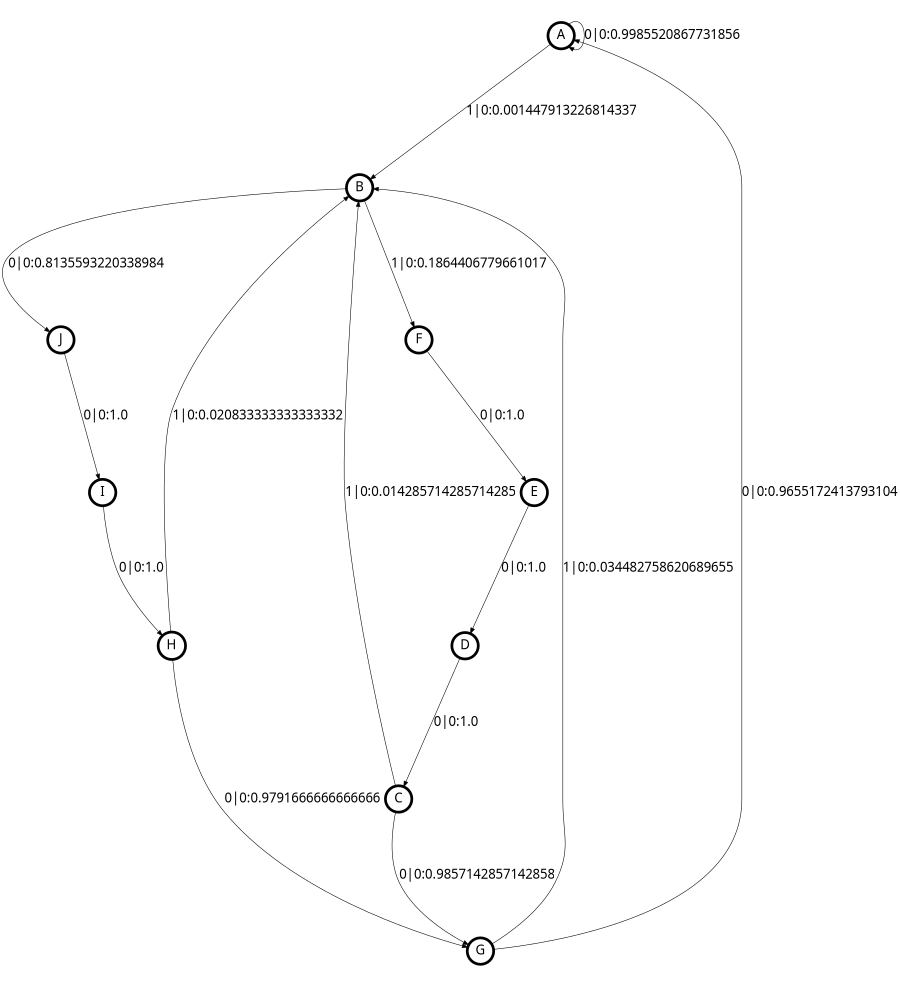 digraph  {
size = "6,8.5";
ratio = "fill";
node
[shape = circle];
node [fontsize = 24];
node [penwidth = 5];
edge [fontsize = 24];
node [fontname = "CMU Serif Roman"];
graph [fontname = "CMU Serif Roman"];
edge [fontname = "CMU Serif Roman"];
A -> A [label = "0|0:0.9985520867731856\l"];
A -> B [label = "1|0:0.001447913226814337\l"];
B -> F [label = "1|0:0.1864406779661017\l"];
B -> J [label = "0|0:0.8135593220338984\l"];
C -> B [label = "1|0:0.014285714285714285\l"];
C -> G [label = "0|0:0.9857142857142858\l"];
D -> C [label = "0|0:1.0\l"];
E -> D [label = "0|0:1.0\l"];
F -> E [label = "0|0:1.0\l"];
G -> A [label = "0|0:0.9655172413793104\l"];
G -> B [label = "1|0:0.034482758620689655\l"];
H -> B [label = "1|0:0.020833333333333332\l"];
H -> G [label = "0|0:0.9791666666666666\l"];
I -> H [label = "0|0:1.0\l"];
J -> I [label = "0|0:1.0\l"];
}